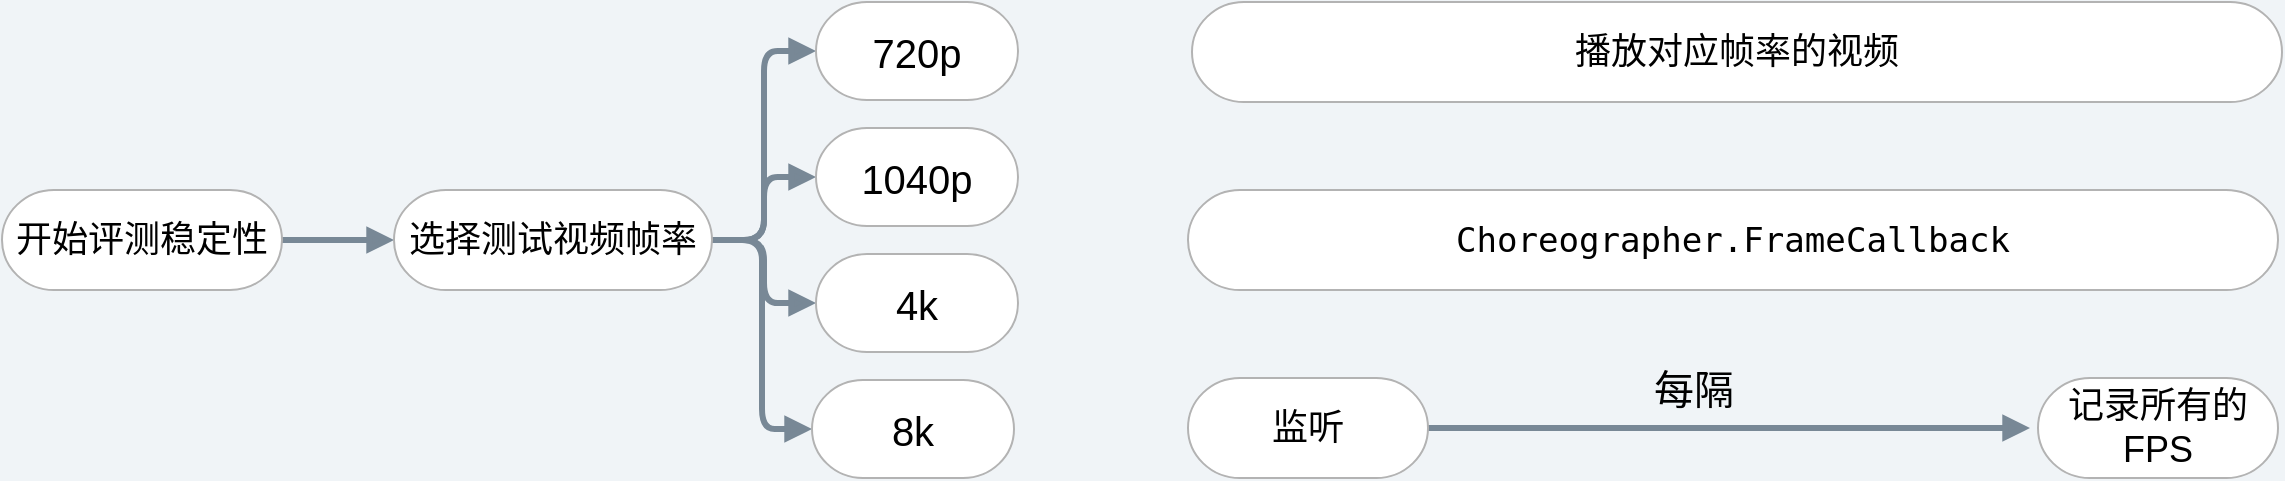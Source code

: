 <mxfile version="16.5.3" type="github">
  <diagram id="LmVrrmx76Kkh8u_NFBMv" name="Page-1">
    <mxGraphModel dx="1436" dy="827" grid="0" gridSize="10" guides="1" tooltips="1" connect="1" arrows="1" fold="1" page="1" pageScale="1" pageWidth="1654" pageHeight="1169" background="#f0f4f7" math="0" shadow="0">
      <root>
        <mxCell id="0" />
        <mxCell id="1" parent="0" />
        <mxCell id="LVu0_FAXHLmKFLt0kSJ8-4" style="edgeStyle=orthogonalEdgeStyle;rounded=1;orthogonalLoop=1;jettySize=auto;html=1;entryX=0;entryY=0.5;entryDx=0;entryDy=0;fontFamily=Helvetica;fontSize=18;fontColor=default;strokeColor=#788896;strokeWidth=3;endArrow=block;endFill=1;sourcePerimeterSpacing=0;targetPerimeterSpacing=4;endSize=6;jumpStyle=arc;arcSize=20;" edge="1" parent="1" source="LVu0_FAXHLmKFLt0kSJ8-1" target="LVu0_FAXHLmKFLt0kSJ8-3">
          <mxGeometry relative="1" as="geometry">
            <Array as="points">
              <mxPoint x="271" y="443" />
              <mxPoint x="271" y="443" />
            </Array>
          </mxGeometry>
        </mxCell>
        <mxCell id="LVu0_FAXHLmKFLt0kSJ8-1" value="开始评测稳定性" style="rounded=1;whiteSpace=wrap;html=1;corner=4;arcSize=52;imageWidth=24;strokeColor=#B3B3B3;strokeWidth=1;fontSize=18;spacingLeft=4;spacingRight=4;" vertex="1" parent="1">
          <mxGeometry x="83" y="418" width="140" height="50" as="geometry" />
        </mxCell>
        <mxCell id="LVu0_FAXHLmKFLt0kSJ8-10" style="edgeStyle=orthogonalEdgeStyle;shape=connector;rounded=1;jumpStyle=arc;jumpSize=200;orthogonalLoop=1;jettySize=auto;html=1;exitX=1;exitY=0.5;exitDx=0;exitDy=0;entryX=0;entryY=0.5;entryDx=0;entryDy=0;labelBackgroundColor=default;fontFamily=Helvetica;fontSize=20;fontColor=default;endArrow=block;endFill=1;endSize=6;sourcePerimeterSpacing=0;targetPerimeterSpacing=4;strokeColor=#788896;strokeWidth=3;" edge="1" parent="1" source="LVu0_FAXHLmKFLt0kSJ8-3" target="LVu0_FAXHLmKFLt0kSJ8-7">
          <mxGeometry relative="1" as="geometry" />
        </mxCell>
        <mxCell id="LVu0_FAXHLmKFLt0kSJ8-11" style="edgeStyle=orthogonalEdgeStyle;shape=connector;rounded=1;jumpStyle=arc;jumpSize=200;orthogonalLoop=1;jettySize=auto;html=1;exitX=1;exitY=0.5;exitDx=0;exitDy=0;entryX=0;entryY=0.5;entryDx=0;entryDy=0;labelBackgroundColor=default;fontFamily=Helvetica;fontSize=20;fontColor=default;endArrow=block;endFill=1;endSize=6;sourcePerimeterSpacing=0;targetPerimeterSpacing=4;strokeColor=#788896;strokeWidth=3;" edge="1" parent="1" source="LVu0_FAXHLmKFLt0kSJ8-3" target="LVu0_FAXHLmKFLt0kSJ8-6">
          <mxGeometry relative="1" as="geometry" />
        </mxCell>
        <mxCell id="LVu0_FAXHLmKFLt0kSJ8-12" style="edgeStyle=orthogonalEdgeStyle;shape=connector;rounded=1;jumpStyle=arc;jumpSize=200;orthogonalLoop=1;jettySize=auto;html=1;exitX=1;exitY=0.5;exitDx=0;exitDy=0;entryX=0;entryY=0.5;entryDx=0;entryDy=0;labelBackgroundColor=default;fontFamily=Helvetica;fontSize=20;fontColor=default;endArrow=block;endFill=1;endSize=6;sourcePerimeterSpacing=0;targetPerimeterSpacing=4;strokeColor=#788896;strokeWidth=3;" edge="1" parent="1" source="LVu0_FAXHLmKFLt0kSJ8-3" target="LVu0_FAXHLmKFLt0kSJ8-8">
          <mxGeometry relative="1" as="geometry" />
        </mxCell>
        <mxCell id="LVu0_FAXHLmKFLt0kSJ8-13" style="edgeStyle=orthogonalEdgeStyle;shape=connector;rounded=1;jumpStyle=arc;jumpSize=200;orthogonalLoop=1;jettySize=auto;html=1;exitX=1;exitY=0.5;exitDx=0;exitDy=0;entryX=0;entryY=0.5;entryDx=0;entryDy=0;labelBackgroundColor=default;fontFamily=Helvetica;fontSize=20;fontColor=default;endArrow=block;endFill=1;endSize=6;sourcePerimeterSpacing=0;targetPerimeterSpacing=4;strokeColor=#788896;strokeWidth=3;" edge="1" parent="1" source="LVu0_FAXHLmKFLt0kSJ8-3" target="LVu0_FAXHLmKFLt0kSJ8-9">
          <mxGeometry relative="1" as="geometry" />
        </mxCell>
        <mxCell id="LVu0_FAXHLmKFLt0kSJ8-3" value="选择测试视频帧率" style="rounded=1;whiteSpace=wrap;html=1;corner=4;arcSize=52;imageWidth=24;strokeColor=#B3B3B3;strokeWidth=1;fontSize=18;spacingLeft=4;spacingRight=4;" vertex="1" parent="1">
          <mxGeometry x="279" y="418" width="159" height="50" as="geometry" />
        </mxCell>
        <mxCell id="LVu0_FAXHLmKFLt0kSJ8-6" value="1040p" style="rounded=1;whiteSpace=wrap;html=1;corner=4;arcSize=52;imageWidth=24;strokeColor=#B3B3B3;strokeWidth=1;fontSize=20;spacingLeft=4;spacingRight=4;" vertex="1" parent="1">
          <mxGeometry x="490" y="387" width="101" height="49" as="geometry" />
        </mxCell>
        <mxCell id="LVu0_FAXHLmKFLt0kSJ8-7" value="720p" style="rounded=1;whiteSpace=wrap;html=1;corner=4;arcSize=52;imageWidth=24;strokeColor=#B3B3B3;strokeWidth=1;fontSize=20;spacingLeft=4;spacingRight=4;" vertex="1" parent="1">
          <mxGeometry x="490" y="324" width="101" height="49" as="geometry" />
        </mxCell>
        <mxCell id="LVu0_FAXHLmKFLt0kSJ8-8" value="4k" style="rounded=1;whiteSpace=wrap;html=1;corner=4;arcSize=52;imageWidth=24;strokeColor=#B3B3B3;strokeWidth=1;fontSize=20;spacingLeft=4;spacingRight=4;" vertex="1" parent="1">
          <mxGeometry x="490" y="450" width="101" height="49" as="geometry" />
        </mxCell>
        <mxCell id="LVu0_FAXHLmKFLt0kSJ8-9" value="8k" style="rounded=1;whiteSpace=wrap;html=1;corner=4;arcSize=52;imageWidth=24;strokeColor=#B3B3B3;strokeWidth=1;fontSize=20;spacingLeft=4;spacingRight=4;" vertex="1" parent="1">
          <mxGeometry x="488" y="513" width="101" height="49" as="geometry" />
        </mxCell>
        <mxCell id="LVu0_FAXHLmKFLt0kSJ8-14" value="播放对应帧率的视频" style="rounded=1;whiteSpace=wrap;html=1;corner=4;arcSize=52;imageWidth=24;strokeColor=#B3B3B3;strokeWidth=1;fontSize=18;spacingLeft=4;spacingRight=4;" vertex="1" parent="1">
          <mxGeometry x="678" y="324" width="545" height="50" as="geometry" />
        </mxCell>
        <mxCell id="LVu0_FAXHLmKFLt0kSJ8-24" style="edgeStyle=orthogonalEdgeStyle;shape=connector;rounded=1;jumpStyle=arc;jumpSize=200;orthogonalLoop=1;jettySize=auto;html=1;exitX=1;exitY=0.5;exitDx=0;exitDy=0;labelBackgroundColor=default;fontFamily=Helvetica;fontSize=20;fontColor=#000000;endArrow=block;endFill=1;endSize=6;sourcePerimeterSpacing=0;targetPerimeterSpacing=4;strokeColor=#788896;strokeWidth=3;" edge="1" parent="1" source="LVu0_FAXHLmKFLt0kSJ8-20" target="LVu0_FAXHLmKFLt0kSJ8-23">
          <mxGeometry relative="1" as="geometry" />
        </mxCell>
        <mxCell id="LVu0_FAXHLmKFLt0kSJ8-20" value="监听" style="rounded=1;whiteSpace=wrap;html=1;corner=4;arcSize=52;imageWidth=24;strokeColor=#B3B3B3;strokeWidth=1;fontSize=18;spacingLeft=4;spacingRight=4;" vertex="1" parent="1">
          <mxGeometry x="676" y="512" width="120" height="50" as="geometry" />
        </mxCell>
        <mxCell id="LVu0_FAXHLmKFLt0kSJ8-22" value="&lt;pre style=&quot;font-family: &amp;quot;jetbrains mono&amp;quot;, monospace; font-size: 12.8pt;&quot;&gt;&lt;span style=&quot;&quot;&gt;Choreographer&lt;/span&gt;.&lt;span style=&quot;&quot;&gt;FrameCallback&lt;/span&gt;&lt;/pre&gt;" style="rounded=1;whiteSpace=wrap;html=1;corner=4;arcSize=52;imageWidth=24;strokeColor=#B3B3B3;strokeWidth=1;fontSize=18;spacingLeft=4;spacingRight=4;labelBackgroundColor=none;fontColor=#000000;" vertex="1" parent="1">
          <mxGeometry x="676" y="418" width="545" height="50" as="geometry" />
        </mxCell>
        <mxCell id="LVu0_FAXHLmKFLt0kSJ8-23" value="记录所有的FPS" style="rounded=1;whiteSpace=wrap;html=1;corner=4;arcSize=52;imageWidth=24;strokeColor=#B3B3B3;strokeWidth=1;fontSize=18;spacingLeft=4;spacingRight=4;" vertex="1" parent="1">
          <mxGeometry x="1101" y="512" width="120" height="50" as="geometry" />
        </mxCell>
        <mxCell id="LVu0_FAXHLmKFLt0kSJ8-26" value="每隔" style="text;html=1;strokeColor=none;fillColor=none;align=center;verticalAlign=middle;whiteSpace=wrap;rounded=0;labelBackgroundColor=none;fontFamily=Helvetica;fontSize=20;fontColor=#000000;" vertex="1" parent="1">
          <mxGeometry x="899" y="502" width="60" height="30" as="geometry" />
        </mxCell>
      </root>
    </mxGraphModel>
  </diagram>
</mxfile>
